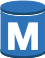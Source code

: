 <?xml version="1.0" encoding="UTF-8"?>
<dia:diagram xmlns:dia="http://www.lysator.liu.se/~alla/dia/">
  <dia:layer name="Fondo" visible="true" active="true">
    <dia:group>
      <dia:group>
        <dia:group>
          <dia:group>
            <dia:object type="Standard - Polygon" version="0" id="O0">
              <dia:attribute name="obj_pos">
                <dia:point val="1.402,1.693"/>
              </dia:attribute>
              <dia:attribute name="obj_bb">
                <dia:rectangle val="1.4,1.693;1.402,1.696"/>
              </dia:attribute>
              <dia:attribute name="poly_points">
                <dia:point val="1.402,1.693"/>
                <dia:point val="1.402,1.696"/>
                <dia:point val="1.4,1.694"/>
              </dia:attribute>
              <dia:attribute name="line_color">
                <dia:color val="#19486f"/>
              </dia:attribute>
              <dia:attribute name="line_width">
                <dia:real val="0"/>
              </dia:attribute>
              <dia:attribute name="inner_color">
                <dia:color val="#19486f"/>
              </dia:attribute>
              <dia:attribute name="show_background">
                <dia:boolean val="true"/>
              </dia:attribute>
            </dia:object>
          </dia:group>
        </dia:group>
        <dia:group>
          <dia:group>
            <dia:object type="Standard - BezierLine" version="0" id="O1">
              <dia:attribute name="obj_pos">
                <dia:point val="3.6,1.36"/>
              </dia:attribute>
              <dia:attribute name="obj_bb">
                <dia:rectangle val="2.599,1.329;4.599,1.645"/>
              </dia:attribute>
              <dia:attribute name="bez_points">
                <dia:point val="3.6,1.36"/>
                <dia:point val="3.6,1.476"/>
                <dia:point val="3.6,1.36"/>
                <dia:point val="3.6,1.476"/>
                <dia:point val="3.6,1.479"/>
                <dia:point val="3.599,1.483"/>
                <dia:point val="3.599,1.487"/>
                <dia:point val="3.599,1.371"/>
                <dia:point val="3.599,1.487"/>
                <dia:point val="3.599,1.371"/>
                <dia:point val="3.599,1.367"/>
                <dia:point val="3.6,1.364"/>
                <dia:point val="3.6,1.36"/>
              </dia:attribute>
              <dia:attribute name="corner_types">
                <dia:enum val="0"/>
                <dia:enum val="0"/>
                <dia:enum val="0"/>
                <dia:enum val="0"/>
                <dia:enum val="0"/>
              </dia:attribute>
              <dia:attribute name="line_color">
                <dia:color val="#19486f"/>
              </dia:attribute>
              <dia:attribute name="line_width">
                <dia:real val="0"/>
              </dia:attribute>
            </dia:object>
            <dia:object type="Standard - BezierLine" version="0" id="O2">
              <dia:attribute name="obj_pos">
                <dia:point val="3.599,1.371"/>
              </dia:attribute>
              <dia:attribute name="obj_bb">
                <dia:rectangle val="3.596,1.371;3.599,1.5"/>
              </dia:attribute>
              <dia:attribute name="bez_points">
                <dia:point val="3.599,1.371"/>
                <dia:point val="3.599,1.487"/>
                <dia:point val="3.599,1.371"/>
                <dia:point val="3.599,1.487"/>
                <dia:point val="3.598,1.491"/>
                <dia:point val="3.597,1.496"/>
                <dia:point val="3.596,1.5"/>
                <dia:point val="3.596,1.384"/>
                <dia:point val="3.596,1.5"/>
                <dia:point val="3.596,1.384"/>
                <dia:point val="3.597,1.38"/>
                <dia:point val="3.598,1.376"/>
                <dia:point val="3.599,1.371"/>
              </dia:attribute>
              <dia:attribute name="corner_types">
                <dia:enum val="0"/>
                <dia:enum val="0"/>
                <dia:enum val="0"/>
                <dia:enum val="0"/>
                <dia:enum val="0"/>
              </dia:attribute>
              <dia:attribute name="line_color">
                <dia:color val="#19486f"/>
              </dia:attribute>
              <dia:attribute name="line_width">
                <dia:real val="0"/>
              </dia:attribute>
            </dia:object>
            <dia:object type="Standard - BezierLine" version="0" id="O3">
              <dia:attribute name="obj_pos">
                <dia:point val="3.595,1.384"/>
              </dia:attribute>
              <dia:attribute name="obj_bb">
                <dia:rectangle val="3.587,1.384;3.595,1.518"/>
              </dia:attribute>
              <dia:attribute name="bez_points">
                <dia:point val="3.595,1.384"/>
                <dia:point val="3.595,1.5"/>
                <dia:point val="3.595,1.384"/>
                <dia:point val="3.595,1.5"/>
                <dia:point val="3.593,1.506"/>
                <dia:point val="3.591,1.512"/>
                <dia:point val="3.587,1.518"/>
                <dia:point val="3.587,1.402"/>
                <dia:point val="3.587,1.518"/>
                <dia:point val="3.587,1.402"/>
                <dia:point val="3.591,1.396"/>
                <dia:point val="3.593,1.39"/>
                <dia:point val="3.595,1.384"/>
              </dia:attribute>
              <dia:attribute name="corner_types">
                <dia:enum val="0"/>
                <dia:enum val="0"/>
                <dia:enum val="0"/>
                <dia:enum val="0"/>
                <dia:enum val="0"/>
              </dia:attribute>
              <dia:attribute name="line_color">
                <dia:color val="#19486f"/>
              </dia:attribute>
              <dia:attribute name="line_width">
                <dia:real val="0"/>
              </dia:attribute>
            </dia:object>
            <dia:object type="Standard - BezierLine" version="0" id="O4">
              <dia:attribute name="obj_pos">
                <dia:point val="3.587,1.402"/>
              </dia:attribute>
              <dia:attribute name="obj_bb">
                <dia:rectangle val="0.404,1.36;3.587,1.757"/>
              </dia:attribute>
              <dia:attribute name="bez_points">
                <dia:point val="3.587,1.402"/>
                <dia:point val="3.587,1.518"/>
                <dia:point val="3.587,1.402"/>
                <dia:point val="3.587,1.518"/>
                <dia:point val="3.508,1.653"/>
                <dia:point val="3.052,1.757"/>
                <dia:point val="2.502,1.757"/>
                <dia:point val="1.896,1.757"/>
                <dia:point val="1.404,1.63"/>
                <dia:point val="1.404,1.476"/>
                <dia:point val="1.404,1.36"/>
                <dia:point val="1.404,1.476"/>
                <dia:point val="1.404,1.36"/>
                <dia:point val="1.404,1.515"/>
                <dia:point val="1.896,1.641"/>
                <dia:point val="2.502,1.641"/>
                <dia:point val="3.052,1.641"/>
                <dia:point val="3.508,1.537"/>
                <dia:point val="3.587,1.402"/>
              </dia:attribute>
              <dia:attribute name="corner_types">
                <dia:enum val="0"/>
                <dia:enum val="0"/>
                <dia:enum val="0"/>
                <dia:enum val="0"/>
                <dia:enum val="0"/>
                <dia:enum val="0"/>
                <dia:enum val="0"/>
              </dia:attribute>
              <dia:attribute name="line_color">
                <dia:color val="#19486f"/>
              </dia:attribute>
              <dia:attribute name="line_width">
                <dia:real val="0"/>
              </dia:attribute>
            </dia:object>
          </dia:group>
          <dia:object type="Standard - Beziergon" version="0" id="O5">
            <dia:attribute name="obj_pos">
              <dia:point val="3.6,1.36"/>
            </dia:attribute>
            <dia:attribute name="obj_bb">
              <dia:rectangle val="0.404,1.36;4.6,1.757"/>
            </dia:attribute>
            <dia:attribute name="bez_points">
              <dia:point val="3.6,1.36"/>
              <dia:point val="3.6,1.476"/>
              <dia:point val="3.6,1.36"/>
              <dia:point val="3.6,1.476"/>
              <dia:point val="3.6,1.63"/>
              <dia:point val="3.108,1.757"/>
              <dia:point val="2.502,1.757"/>
              <dia:point val="1.896,1.757"/>
              <dia:point val="1.404,1.63"/>
              <dia:point val="1.404,1.476"/>
              <dia:point val="1.404,1.36"/>
              <dia:point val="1.404,1.476"/>
              <dia:point val="1.404,1.36"/>
              <dia:point val="1.404,1.515"/>
              <dia:point val="1.896,1.641"/>
              <dia:point val="2.502,1.641"/>
              <dia:point val="3.108,1.641"/>
              <dia:point val="3.6,1.515"/>
            </dia:attribute>
            <dia:attribute name="corner_types">
              <dia:enum val="-1797716312"/>
              <dia:enum val="0"/>
              <dia:enum val="0"/>
              <dia:enum val="0"/>
              <dia:enum val="0"/>
              <dia:enum val="0"/>
              <dia:enum val="0"/>
            </dia:attribute>
            <dia:attribute name="line_color">
              <dia:color val="#19486f"/>
            </dia:attribute>
            <dia:attribute name="line_width">
              <dia:real val="0"/>
            </dia:attribute>
            <dia:attribute name="inner_color">
              <dia:color val="#19486f"/>
            </dia:attribute>
            <dia:attribute name="show_background">
              <dia:boolean val="true"/>
            </dia:attribute>
          </dia:object>
          <dia:group>
            <dia:object type="Standard - Beziergon" version="0" id="O6">
              <dia:attribute name="obj_pos">
                <dia:point val="2.502,1.078"/>
              </dia:attribute>
              <dia:attribute name="obj_bb">
                <dia:rectangle val="1.404,1.078;3.6,1.641"/>
              </dia:attribute>
              <dia:attribute name="bez_points">
                <dia:point val="2.502,1.078"/>
                <dia:point val="3.108,1.078"/>
                <dia:point val="3.6,1.204"/>
                <dia:point val="3.6,1.36"/>
                <dia:point val="3.6,1.515"/>
                <dia:point val="3.108,1.641"/>
                <dia:point val="2.502,1.641"/>
                <dia:point val="1.896,1.641"/>
                <dia:point val="1.404,1.515"/>
                <dia:point val="1.404,1.36"/>
                <dia:point val="1.404,1.204"/>
                <dia:point val="1.896,1.078"/>
              </dia:attribute>
              <dia:attribute name="corner_types">
                <dia:enum val="-1797716344"/>
                <dia:enum val="0"/>
                <dia:enum val="0"/>
                <dia:enum val="0"/>
                <dia:enum val="0"/>
              </dia:attribute>
              <dia:attribute name="line_color">
                <dia:color val="#2e73b7"/>
              </dia:attribute>
              <dia:attribute name="line_width">
                <dia:real val="0"/>
              </dia:attribute>
              <dia:attribute name="inner_color">
                <dia:color val="#2e73b7"/>
              </dia:attribute>
              <dia:attribute name="show_background">
                <dia:boolean val="true"/>
              </dia:attribute>
            </dia:object>
          </dia:group>
          <dia:group>
            <dia:object type="Standard - BezierLine" version="0" id="O7">
              <dia:attribute name="obj_pos">
                <dia:point val="3.597,3.483"/>
              </dia:attribute>
              <dia:attribute name="obj_bb">
                <dia:rectangle val="2.596,3.477;4.596,3.749"/>
              </dia:attribute>
              <dia:attribute name="bez_points">
                <dia:point val="3.597,3.483"/>
                <dia:point val="3.597,3.599"/>
                <dia:point val="3.597,3.483"/>
                <dia:point val="3.597,3.599"/>
                <dia:point val="3.597,3.604"/>
                <dia:point val="3.597,3.608"/>
                <dia:point val="3.596,3.613"/>
                <dia:point val="3.596,3.497"/>
                <dia:point val="3.596,3.613"/>
                <dia:point val="3.596,3.497"/>
                <dia:point val="3.597,3.493"/>
                <dia:point val="3.597,3.488"/>
                <dia:point val="3.597,3.483"/>
              </dia:attribute>
              <dia:attribute name="corner_types">
                <dia:enum val="0"/>
                <dia:enum val="0"/>
                <dia:enum val="0"/>
                <dia:enum val="0"/>
                <dia:enum val="0"/>
              </dia:attribute>
              <dia:attribute name="line_color">
                <dia:color val="#19486f"/>
              </dia:attribute>
              <dia:attribute name="line_width">
                <dia:real val="0"/>
              </dia:attribute>
            </dia:object>
            <dia:object type="Standard - BezierLine" version="0" id="O8">
              <dia:attribute name="obj_pos">
                <dia:point val="3.596,3.497"/>
              </dia:attribute>
              <dia:attribute name="obj_bb">
                <dia:rectangle val="3.592,3.497;3.596,3.631"/>
              </dia:attribute>
              <dia:attribute name="bez_points">
                <dia:point val="3.596,3.497"/>
                <dia:point val="3.596,3.613"/>
                <dia:point val="3.596,3.497"/>
                <dia:point val="3.596,3.613"/>
                <dia:point val="3.595,3.619"/>
                <dia:point val="3.594,3.625"/>
                <dia:point val="3.592,3.631"/>
                <dia:point val="3.592,3.515"/>
                <dia:point val="3.592,3.631"/>
                <dia:point val="3.592,3.515"/>
                <dia:point val="3.594,3.51"/>
                <dia:point val="3.595,3.503"/>
                <dia:point val="3.596,3.497"/>
              </dia:attribute>
              <dia:attribute name="corner_types">
                <dia:enum val="0"/>
                <dia:enum val="0"/>
                <dia:enum val="0"/>
                <dia:enum val="0"/>
                <dia:enum val="0"/>
              </dia:attribute>
              <dia:attribute name="line_color">
                <dia:color val="#19486f"/>
              </dia:attribute>
              <dia:attribute name="line_width">
                <dia:real val="0"/>
              </dia:attribute>
            </dia:object>
            <dia:object type="Standard - BezierLine" version="0" id="O9">
              <dia:attribute name="obj_pos">
                <dia:point val="3.592,3.515"/>
              </dia:attribute>
              <dia:attribute name="obj_bb">
                <dia:rectangle val="3.582,3.515;3.592,3.653"/>
              </dia:attribute>
              <dia:attribute name="bez_points">
                <dia:point val="3.592,3.515"/>
                <dia:point val="3.592,3.631"/>
                <dia:point val="3.592,3.515"/>
                <dia:point val="3.592,3.631"/>
                <dia:point val="3.589,3.638"/>
                <dia:point val="3.586,3.646"/>
                <dia:point val="3.582,3.653"/>
                <dia:point val="3.582,3.537"/>
                <dia:point val="3.582,3.653"/>
                <dia:point val="3.582,3.537"/>
                <dia:point val="3.586,3.53"/>
                <dia:point val="3.589,3.523"/>
                <dia:point val="3.592,3.515"/>
              </dia:attribute>
              <dia:attribute name="corner_types">
                <dia:enum val="0"/>
                <dia:enum val="0"/>
                <dia:enum val="0"/>
                <dia:enum val="0"/>
                <dia:enum val="0"/>
              </dia:attribute>
              <dia:attribute name="line_color">
                <dia:color val="#19486f"/>
              </dia:attribute>
              <dia:attribute name="line_width">
                <dia:real val="0"/>
              </dia:attribute>
            </dia:object>
            <dia:object type="Standard - BezierLine" version="0" id="O10">
              <dia:attribute name="obj_pos">
                <dia:point val="3.582,3.537"/>
              </dia:attribute>
              <dia:attribute name="obj_bb">
                <dia:rectangle val="0.401,3.485;3.582,3.922"/>
              </dia:attribute>
              <dia:attribute name="bez_points">
                <dia:point val="3.582,3.537"/>
                <dia:point val="3.582,3.653"/>
                <dia:point val="3.582,3.537"/>
                <dia:point val="3.582,3.653"/>
                <dia:point val="3.493,3.806"/>
                <dia:point val="3.042,3.922"/>
                <dia:point val="2.498,3.922"/>
                <dia:point val="1.892,3.922"/>
                <dia:point val="1.401,3.778"/>
                <dia:point val="1.401,3.6"/>
                <dia:point val="1.401,3.485"/>
                <dia:point val="1.401,3.6"/>
                <dia:point val="1.401,3.485"/>
                <dia:point val="1.401,3.662"/>
                <dia:point val="1.892,3.806"/>
                <dia:point val="2.498,3.806"/>
                <dia:point val="3.042,3.806"/>
                <dia:point val="3.493,3.69"/>
                <dia:point val="3.582,3.537"/>
              </dia:attribute>
              <dia:attribute name="corner_types">
                <dia:enum val="0"/>
                <dia:enum val="0"/>
                <dia:enum val="0"/>
                <dia:enum val="0"/>
                <dia:enum val="0"/>
                <dia:enum val="0"/>
                <dia:enum val="0"/>
              </dia:attribute>
              <dia:attribute name="line_color">
                <dia:color val="#19486f"/>
              </dia:attribute>
              <dia:attribute name="line_width">
                <dia:real val="0"/>
              </dia:attribute>
            </dia:object>
          </dia:group>
          <dia:object type="Standard - Beziergon" version="0" id="O11">
            <dia:attribute name="obj_pos">
              <dia:point val="3.597,3.483"/>
            </dia:attribute>
            <dia:attribute name="obj_bb">
              <dia:rectangle val="0.401,3.477;4.597,3.922"/>
            </dia:attribute>
            <dia:attribute name="bez_points">
              <dia:point val="3.597,3.483"/>
              <dia:point val="3.597,3.599"/>
              <dia:point val="3.597,3.483"/>
              <dia:point val="3.597,3.599"/>
              <dia:point val="3.596,3.778"/>
              <dia:point val="3.104,3.922"/>
              <dia:point val="2.498,3.922"/>
              <dia:point val="1.892,3.922"/>
              <dia:point val="1.401,3.778"/>
              <dia:point val="1.401,3.6"/>
              <dia:point val="1.401,3.485"/>
              <dia:point val="1.401,3.6"/>
              <dia:point val="1.401,3.485"/>
              <dia:point val="1.401,3.662"/>
              <dia:point val="1.892,3.806"/>
              <dia:point val="2.498,3.806"/>
              <dia:point val="3.104,3.806"/>
              <dia:point val="3.596,3.662"/>
            </dia:attribute>
            <dia:attribute name="corner_types">
              <dia:enum val="-1797716328"/>
              <dia:enum val="0"/>
              <dia:enum val="0"/>
              <dia:enum val="0"/>
              <dia:enum val="0"/>
              <dia:enum val="0"/>
              <dia:enum val="0"/>
            </dia:attribute>
            <dia:attribute name="line_color">
              <dia:color val="#19486f"/>
            </dia:attribute>
            <dia:attribute name="line_width">
              <dia:real val="0"/>
            </dia:attribute>
            <dia:attribute name="inner_color">
              <dia:color val="#19486f"/>
            </dia:attribute>
            <dia:attribute name="show_background">
              <dia:boolean val="true"/>
            </dia:attribute>
          </dia:object>
        </dia:group>
      </dia:group>
      <dia:object type="Standard - Beziergon" version="0" id="O12">
        <dia:attribute name="obj_pos">
          <dia:point val="3.596,1.588"/>
        </dia:attribute>
        <dia:attribute name="obj_bb">
          <dia:rectangle val="1.401,1.58;3.597,3.806"/>
        </dia:attribute>
        <dia:attribute name="bez_points">
          <dia:point val="3.596,1.588"/>
          <dia:point val="3.535,1.757"/>
          <dia:point val="3.105,1.858"/>
          <dia:point val="2.498,1.858"/>
          <dia:point val="1.895,1.858"/>
          <dia:point val="1.482,1.743"/>
          <dia:point val="1.402,1.58"/>
          <dia:point val="1.401,3.485"/>
          <dia:point val="1.402,1.58"/>
          <dia:point val="1.401,3.485"/>
          <dia:point val="1.401,3.662"/>
          <dia:point val="1.892,3.806"/>
          <dia:point val="2.498,3.806"/>
          <dia:point val="3.104,3.806"/>
          <dia:point val="3.596,3.662"/>
          <dia:point val="3.597,3.483"/>
          <dia:point val="3.596,1.588"/>
          <dia:point val="3.597,3.483"/>
        </dia:attribute>
        <dia:attribute name="corner_types">
          <dia:enum val="-1797716328"/>
          <dia:enum val="0"/>
          <dia:enum val="0"/>
          <dia:enum val="0"/>
          <dia:enum val="0"/>
          <dia:enum val="0"/>
          <dia:enum val="0"/>
        </dia:attribute>
        <dia:attribute name="line_color">
          <dia:color val="#2e73b7"/>
        </dia:attribute>
        <dia:attribute name="line_width">
          <dia:real val="0"/>
        </dia:attribute>
        <dia:attribute name="inner_color">
          <dia:color val="#2e73b7"/>
        </dia:attribute>
        <dia:attribute name="show_background">
          <dia:boolean val="true"/>
        </dia:attribute>
      </dia:object>
      <dia:group>
        <dia:object type="Standard - Beziergon" version="0" id="O13">
          <dia:attribute name="obj_pos">
            <dia:point val="1.783,2.174"/>
          </dia:attribute>
          <dia:attribute name="obj_bb">
            <dia:rectangle val="1.783,1.174;3.217,3.497"/>
          </dia:attribute>
          <dia:attribute name="bez_points">
            <dia:point val="1.783,2.174"/>
            <dia:point val="2.195,2.174"/>
            <dia:point val="1.783,2.174"/>
            <dia:point val="2.195,2.174"/>
            <dia:point val="2.506,3.084"/>
            <dia:point val="2.195,2.174"/>
            <dia:point val="2.506,3.084"/>
            <dia:point val="2.51,3.084"/>
            <dia:point val="2.506,3.084"/>
            <dia:point val="2.51,3.084"/>
            <dia:point val="2.805,2.174"/>
            <dia:point val="2.51,3.084"/>
            <dia:point val="2.805,2.174"/>
            <dia:point val="3.217,2.174"/>
            <dia:point val="2.805,2.174"/>
            <dia:point val="3.217,2.174"/>
            <dia:point val="3.217,3.497"/>
            <dia:point val="3.217,2.174"/>
            <dia:point val="3.217,3.497"/>
            <dia:point val="2.943,3.497"/>
            <dia:point val="3.217,3.497"/>
            <dia:point val="2.943,3.497"/>
            <dia:point val="2.943,2.56"/>
            <dia:point val="2.943,3.497"/>
            <dia:point val="2.943,2.56"/>
            <dia:point val="2.939,2.56"/>
            <dia:point val="2.943,2.56"/>
            <dia:point val="2.939,2.56"/>
            <dia:point val="2.613,3.497"/>
            <dia:point val="2.939,2.56"/>
            <dia:point val="2.613,3.497"/>
            <dia:point val="2.387,3.497"/>
            <dia:point val="2.613,3.497"/>
            <dia:point val="2.387,3.497"/>
            <dia:point val="2.061,2.569"/>
            <dia:point val="2.387,3.497"/>
            <dia:point val="2.061,2.569"/>
            <dia:point val="2.057,2.569"/>
            <dia:point val="2.061,2.569"/>
            <dia:point val="2.057,2.569"/>
            <dia:point val="2.057,3.497"/>
            <dia:point val="2.057,2.569"/>
            <dia:point val="2.057,3.497"/>
            <dia:point val="1.783,3.497"/>
            <dia:point val="2.057,3.497"/>
            <dia:point val="1.783,3.497"/>
            <dia:point val="1.783,2.174"/>
            <dia:point val="1.783,3.497"/>
            <dia:point val="1.783,2.174"/>
            <dia:point val="1.783,2.174"/>
            <dia:point val="1.783,3.497"/>
          </dia:attribute>
          <dia:attribute name="corner_types">
            <dia:enum val="-1797716280"/>
            <dia:enum val="0"/>
            <dia:enum val="0"/>
            <dia:enum val="0"/>
            <dia:enum val="0"/>
            <dia:enum val="0"/>
            <dia:enum val="0"/>
            <dia:enum val="0"/>
            <dia:enum val="0"/>
            <dia:enum val="0"/>
            <dia:enum val="0"/>
            <dia:enum val="0"/>
            <dia:enum val="0"/>
            <dia:enum val="0"/>
            <dia:enum val="0"/>
            <dia:enum val="0"/>
            <dia:enum val="0"/>
            <dia:enum val="0"/>
          </dia:attribute>
          <dia:attribute name="line_color">
            <dia:color val="#ffffff"/>
          </dia:attribute>
          <dia:attribute name="line_width">
            <dia:real val="0"/>
          </dia:attribute>
          <dia:attribute name="show_background">
            <dia:boolean val="true"/>
          </dia:attribute>
        </dia:object>
      </dia:group>
    </dia:group>
  </dia:layer>
</dia:diagram>
